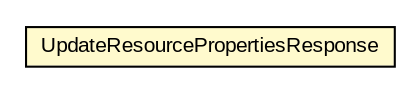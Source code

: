 #!/usr/local/bin/dot
#
# Class diagram 
# Generated by UMLGraph version R5_6-24-gf6e263 (http://www.umlgraph.org/)
#

digraph G {
	edge [fontname="arial",fontsize=10,labelfontname="arial",labelfontsize=10];
	node [fontname="arial",fontsize=10,shape=plaintext];
	nodesep=0.25;
	ranksep=0.5;
	// org.oasis_open.docs.wsrf.rp_2.UpdateResourcePropertiesResponse
	c1278219 [label=<<table title="org.oasis_open.docs.wsrf.rp_2.UpdateResourcePropertiesResponse" border="0" cellborder="1" cellspacing="0" cellpadding="2" port="p" bgcolor="lemonChiffon" href="./UpdateResourcePropertiesResponse.html">
		<tr><td><table border="0" cellspacing="0" cellpadding="1">
<tr><td align="center" balign="center"> UpdateResourcePropertiesResponse </td></tr>
		</table></td></tr>
		</table>>, URL="./UpdateResourcePropertiesResponse.html", fontname="arial", fontcolor="black", fontsize=10.0];
}

